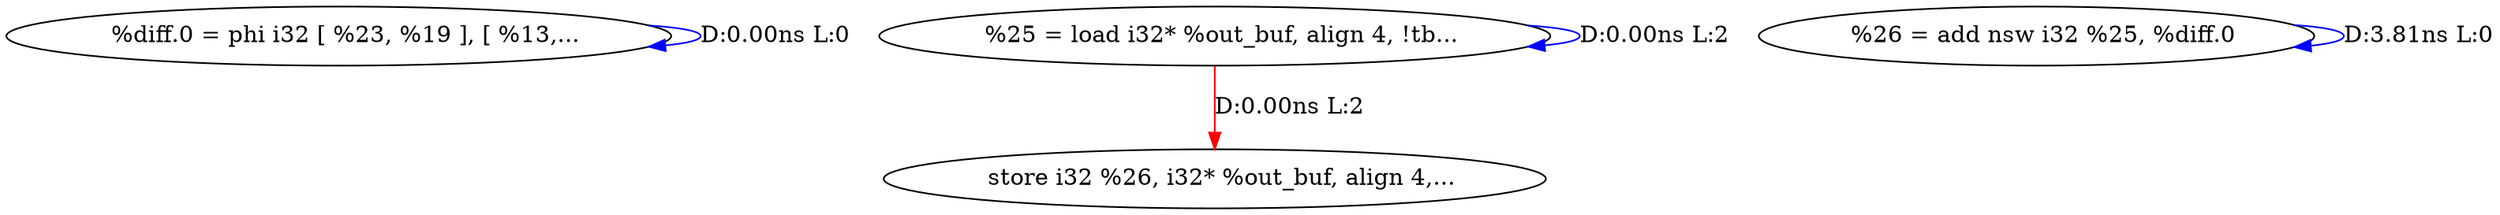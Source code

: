 digraph {
Node0x40e2ef0[label="  %diff.0 = phi i32 [ %23, %19 ], [ %13,..."];
Node0x40e2ef0 -> Node0x40e2ef0[label="D:0.00ns L:0",color=blue];
Node0x40e3030[label="  %25 = load i32* %out_buf, align 4, !tb..."];
Node0x40e3030 -> Node0x40e3030[label="D:0.00ns L:2",color=blue];
Node0x40e32b0[label="  store i32 %26, i32* %out_buf, align 4,..."];
Node0x40e3030 -> Node0x40e32b0[label="D:0.00ns L:2",color=red];
Node0x40e3170[label="  %26 = add nsw i32 %25, %diff.0"];
Node0x40e3170 -> Node0x40e3170[label="D:3.81ns L:0",color=blue];
}
